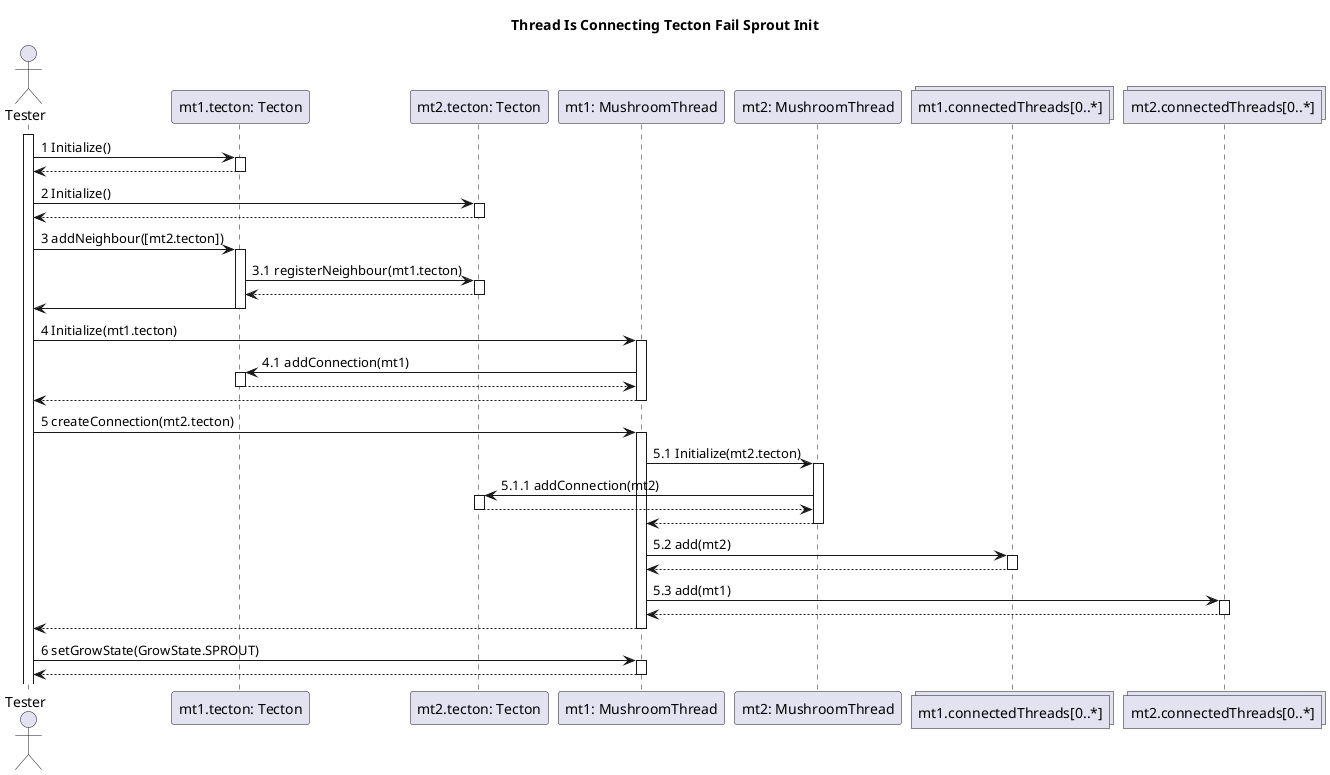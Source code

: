 @startuml Thread Is Traversible Fail Sprout
title Thread Is Connecting Tecton Fail Sprout Init

actor "Tester" as tester

participant "mt1.tecton: Tecton" as t1
participant "mt2.tecton: Tecton" as t2
participant "mt1: MushroomThread" as mt1
participant "mt2: MushroomThread" as mt2

collections "mt1.connectedThreads[0..*]" as ct1
collections "mt2.connectedThreads[0..*]" as ct2

activate tester

'Init tectons
tester -> t1: 1 Initialize()
activate t1
t1 --> tester
deactivate t1

tester -> t2: 2 Initialize()
activate t2
t2 --> tester
deactivate t2

'Add neighbours
tester -> t1: 3 addNeighbour([mt2.tecton])
activate t1
t1 -> t2: 3.1 registerNeighbour(mt1.tecton)
activate t2
t2 --> t1
deactivate t2
t1 -> tester
deactivate t1

'Add threads
tester -> mt1: 4 Initialize(mt1.tecton)
activate mt1
mt1 -> t1: 4.1 addConnection(mt1)
activate t1
t1 --> mt1
deactivate t1
mt1 --> tester 
deactivate mt1

tester -> mt1: 5 createConnection(mt2.tecton)
activate mt1

mt1 -> mt2: 5.1 Initialize(mt2.tecton)
activate mt2
mt2 -> t2: 5.1.1 addConnection(mt2)
activate t2
t2 --> mt2
deactivate t2
mt2 --> mt1
deactivate mt2

mt1 -> ct1: 5.2 add(mt2)
activate ct1
ct1 --> mt1
deactivate ct1


mt1 -> ct2: 5.3 add(mt1)
activate ct2
ct2 --> mt1
deactivate ct2

mt1 --> tester
deactivate mt1

'Set Sprout
tester -> mt1: 6 setGrowState(GrowState.SPROUT)
activate mt1
mt1 --> tester
deactivate mt1

@enduml